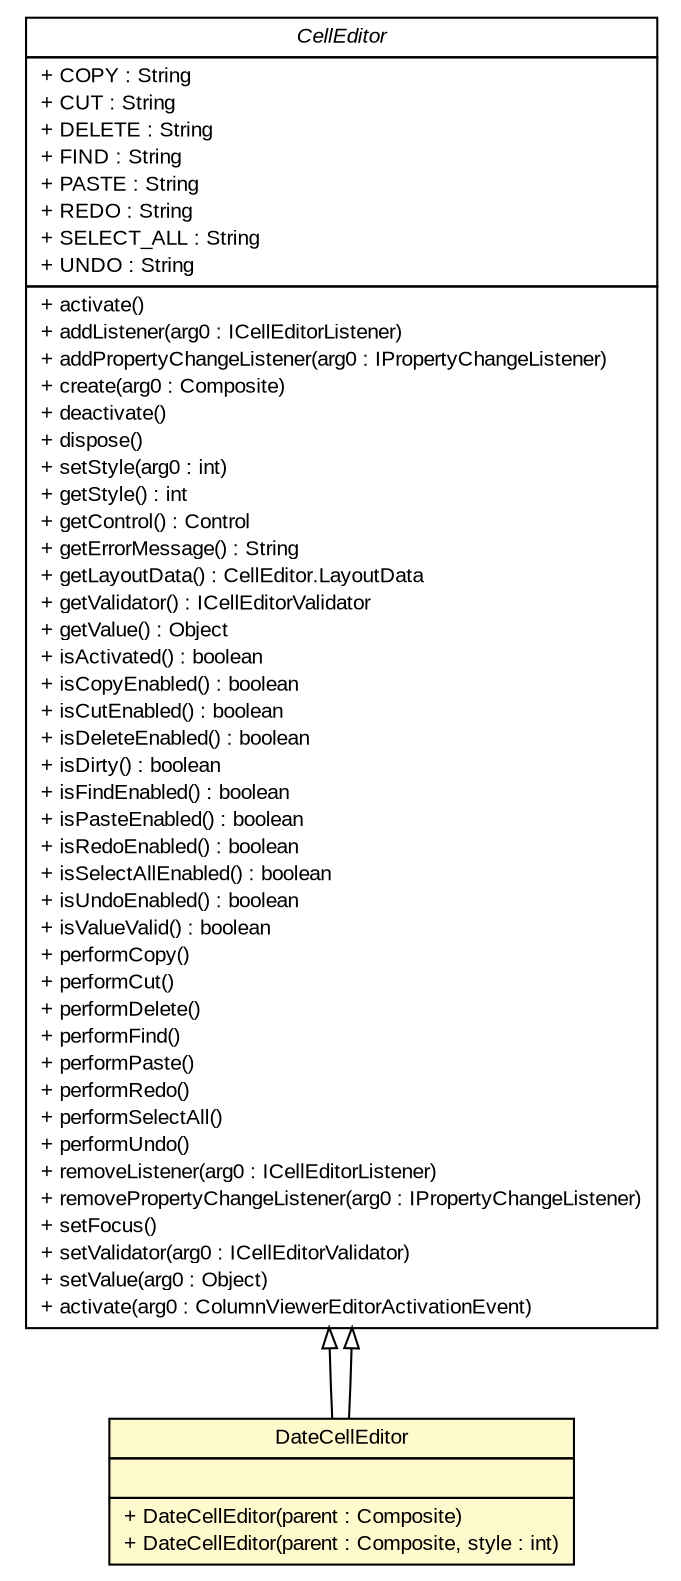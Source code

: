 #!/usr/local/bin/dot
#
# Class diagram 
# Generated by UMLGraph version R5_6-24-gf6e263 (http://www.umlgraph.org/)
#

digraph G {
	edge [fontname="arial",fontsize=10,labelfontname="arial",labelfontsize=10];
	node [fontname="arial",fontsize=10,shape=plaintext];
	nodesep=0.25;
	ranksep=0.5;
	// gov.sandia.cf.parts.viewer.editors.DateCellEditor
	c84656 [label=<<table title="gov.sandia.cf.parts.viewer.editors.DateCellEditor" border="0" cellborder="1" cellspacing="0" cellpadding="2" port="p" bgcolor="lemonChiffon" href="./DateCellEditor.html">
		<tr><td><table border="0" cellspacing="0" cellpadding="1">
<tr><td align="center" balign="center"> DateCellEditor </td></tr>
		</table></td></tr>
		<tr><td><table border="0" cellspacing="0" cellpadding="1">
<tr><td align="left" balign="left">  </td></tr>
		</table></td></tr>
		<tr><td><table border="0" cellspacing="0" cellpadding="1">
<tr><td align="left" balign="left"> + DateCellEditor(parent : Composite) </td></tr>
<tr><td align="left" balign="left"> + DateCellEditor(parent : Composite, style : int) </td></tr>
		</table></td></tr>
		</table>>, URL="./DateCellEditor.html", fontname="arial", fontcolor="black", fontsize=10.0];
	//gov.sandia.cf.parts.viewer.editors.DateCellEditor extends org.eclipse.jface.viewers.CellEditor
	c84742:p -> c84656:p [dir=back,arrowtail=empty];
	//gov.sandia.cf.parts.viewer.editors.DateCellEditor extends org.eclipse.jface.viewers.CellEditor
	c84742:p -> c84656:p [dir=back,arrowtail=empty];
	// org.eclipse.jface.viewers.CellEditor
	c84742 [label=<<table title="org.eclipse.jface.viewers.CellEditor" border="0" cellborder="1" cellspacing="0" cellpadding="2" port="p" href="http://java.sun.com/j2se/1.4.2/docs/api/org/eclipse/jface/viewers/CellEditor.html">
		<tr><td><table border="0" cellspacing="0" cellpadding="1">
<tr><td align="center" balign="center"><font face="arial italic"> CellEditor </font></td></tr>
		</table></td></tr>
		<tr><td><table border="0" cellspacing="0" cellpadding="1">
<tr><td align="left" balign="left"> + COPY : String </td></tr>
<tr><td align="left" balign="left"> + CUT : String </td></tr>
<tr><td align="left" balign="left"> + DELETE : String </td></tr>
<tr><td align="left" balign="left"> + FIND : String </td></tr>
<tr><td align="left" balign="left"> + PASTE : String </td></tr>
<tr><td align="left" balign="left"> + REDO : String </td></tr>
<tr><td align="left" balign="left"> + SELECT_ALL : String </td></tr>
<tr><td align="left" balign="left"> + UNDO : String </td></tr>
		</table></td></tr>
		<tr><td><table border="0" cellspacing="0" cellpadding="1">
<tr><td align="left" balign="left"> + activate() </td></tr>
<tr><td align="left" balign="left"> + addListener(arg0 : ICellEditorListener) </td></tr>
<tr><td align="left" balign="left"> + addPropertyChangeListener(arg0 : IPropertyChangeListener) </td></tr>
<tr><td align="left" balign="left"> + create(arg0 : Composite) </td></tr>
<tr><td align="left" balign="left"> + deactivate() </td></tr>
<tr><td align="left" balign="left"> + dispose() </td></tr>
<tr><td align="left" balign="left"> + setStyle(arg0 : int) </td></tr>
<tr><td align="left" balign="left"> + getStyle() : int </td></tr>
<tr><td align="left" balign="left"> + getControl() : Control </td></tr>
<tr><td align="left" balign="left"> + getErrorMessage() : String </td></tr>
<tr><td align="left" balign="left"> + getLayoutData() : CellEditor.LayoutData </td></tr>
<tr><td align="left" balign="left"> + getValidator() : ICellEditorValidator </td></tr>
<tr><td align="left" balign="left"> + getValue() : Object </td></tr>
<tr><td align="left" balign="left"> + isActivated() : boolean </td></tr>
<tr><td align="left" balign="left"> + isCopyEnabled() : boolean </td></tr>
<tr><td align="left" balign="left"> + isCutEnabled() : boolean </td></tr>
<tr><td align="left" balign="left"> + isDeleteEnabled() : boolean </td></tr>
<tr><td align="left" balign="left"> + isDirty() : boolean </td></tr>
<tr><td align="left" balign="left"> + isFindEnabled() : boolean </td></tr>
<tr><td align="left" balign="left"> + isPasteEnabled() : boolean </td></tr>
<tr><td align="left" balign="left"> + isRedoEnabled() : boolean </td></tr>
<tr><td align="left" balign="left"> + isSelectAllEnabled() : boolean </td></tr>
<tr><td align="left" balign="left"> + isUndoEnabled() : boolean </td></tr>
<tr><td align="left" balign="left"> + isValueValid() : boolean </td></tr>
<tr><td align="left" balign="left"> + performCopy() </td></tr>
<tr><td align="left" balign="left"> + performCut() </td></tr>
<tr><td align="left" balign="left"> + performDelete() </td></tr>
<tr><td align="left" balign="left"> + performFind() </td></tr>
<tr><td align="left" balign="left"> + performPaste() </td></tr>
<tr><td align="left" balign="left"> + performRedo() </td></tr>
<tr><td align="left" balign="left"> + performSelectAll() </td></tr>
<tr><td align="left" balign="left"> + performUndo() </td></tr>
<tr><td align="left" balign="left"> + removeListener(arg0 : ICellEditorListener) </td></tr>
<tr><td align="left" balign="left"> + removePropertyChangeListener(arg0 : IPropertyChangeListener) </td></tr>
<tr><td align="left" balign="left"> + setFocus() </td></tr>
<tr><td align="left" balign="left"> + setValidator(arg0 : ICellEditorValidator) </td></tr>
<tr><td align="left" balign="left"> + setValue(arg0 : Object) </td></tr>
<tr><td align="left" balign="left"> + activate(arg0 : ColumnViewerEditorActivationEvent) </td></tr>
		</table></td></tr>
		</table>>, URL="http://java.sun.com/j2se/1.4.2/docs/api/org/eclipse/jface/viewers/CellEditor.html", fontname="arial", fontcolor="black", fontsize=10.0];
}

